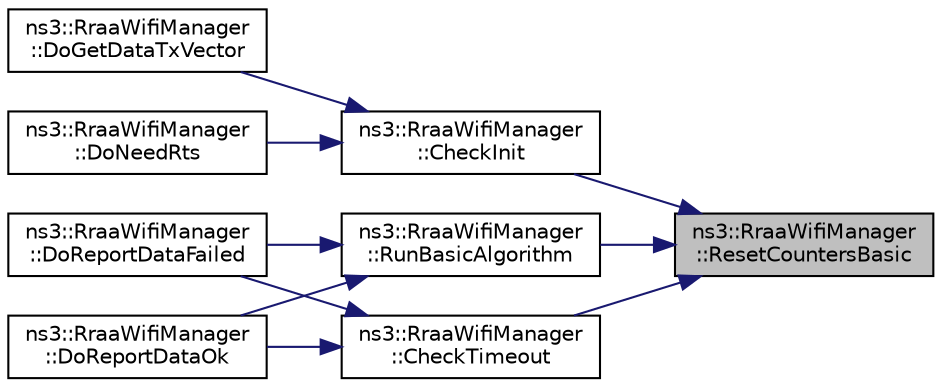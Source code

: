 digraph "ns3::RraaWifiManager::ResetCountersBasic"
{
 // LATEX_PDF_SIZE
  edge [fontname="Helvetica",fontsize="10",labelfontname="Helvetica",labelfontsize="10"];
  node [fontname="Helvetica",fontsize="10",shape=record];
  rankdir="RL";
  Node1 [label="ns3::RraaWifiManager\l::ResetCountersBasic",height=0.2,width=0.4,color="black", fillcolor="grey75", style="filled", fontcolor="black",tooltip="Reset the counters of the given station."];
  Node1 -> Node2 [dir="back",color="midnightblue",fontsize="10",style="solid",fontname="Helvetica"];
  Node2 [label="ns3::RraaWifiManager\l::CheckInit",height=0.2,width=0.4,color="black", fillcolor="white", style="filled",URL="$classns3_1_1_rraa_wifi_manager.html#a14709913f823ce57563d4672a877d4c5",tooltip="Check for initializations."];
  Node2 -> Node3 [dir="back",color="midnightblue",fontsize="10",style="solid",fontname="Helvetica"];
  Node3 [label="ns3::RraaWifiManager\l::DoGetDataTxVector",height=0.2,width=0.4,color="black", fillcolor="white", style="filled",URL="$classns3_1_1_rraa_wifi_manager.html#acc7f56a51e22431479e1d534ad7ece84",tooltip=" "];
  Node2 -> Node4 [dir="back",color="midnightblue",fontsize="10",style="solid",fontname="Helvetica"];
  Node4 [label="ns3::RraaWifiManager\l::DoNeedRts",height=0.2,width=0.4,color="black", fillcolor="white", style="filled",URL="$classns3_1_1_rraa_wifi_manager.html#aa228dec3436e996ed5194015fef3c06d",tooltip=" "];
  Node1 -> Node5 [dir="back",color="midnightblue",fontsize="10",style="solid",fontname="Helvetica"];
  Node5 [label="ns3::RraaWifiManager\l::CheckTimeout",height=0.2,width=0.4,color="black", fillcolor="white", style="filled",URL="$classns3_1_1_rraa_wifi_manager.html#aa5b366b7ffff6c117be41cf224f0f9a5",tooltip="Check if the counter should be reset."];
  Node5 -> Node6 [dir="back",color="midnightblue",fontsize="10",style="solid",fontname="Helvetica"];
  Node6 [label="ns3::RraaWifiManager\l::DoReportDataFailed",height=0.2,width=0.4,color="black", fillcolor="white", style="filled",URL="$classns3_1_1_rraa_wifi_manager.html#aee65a7bf8a8c4052edf90f20a28ed93f",tooltip="This method is a pure virtual method that must be implemented by the sub-class."];
  Node5 -> Node7 [dir="back",color="midnightblue",fontsize="10",style="solid",fontname="Helvetica"];
  Node7 [label="ns3::RraaWifiManager\l::DoReportDataOk",height=0.2,width=0.4,color="black", fillcolor="white", style="filled",URL="$classns3_1_1_rraa_wifi_manager.html#ac3e99faa591010ec1fee4e56766a4f02",tooltip="This method is a pure virtual method that must be implemented by the sub-class."];
  Node1 -> Node8 [dir="back",color="midnightblue",fontsize="10",style="solid",fontname="Helvetica"];
  Node8 [label="ns3::RraaWifiManager\l::RunBasicAlgorithm",height=0.2,width=0.4,color="black", fillcolor="white", style="filled",URL="$classns3_1_1_rraa_wifi_manager.html#a722a3688ee61a2a513165f182cdcf967",tooltip="Find an appropriate rate for the given station, using a basic algorithm."];
  Node8 -> Node6 [dir="back",color="midnightblue",fontsize="10",style="solid",fontname="Helvetica"];
  Node8 -> Node7 [dir="back",color="midnightblue",fontsize="10",style="solid",fontname="Helvetica"];
}
